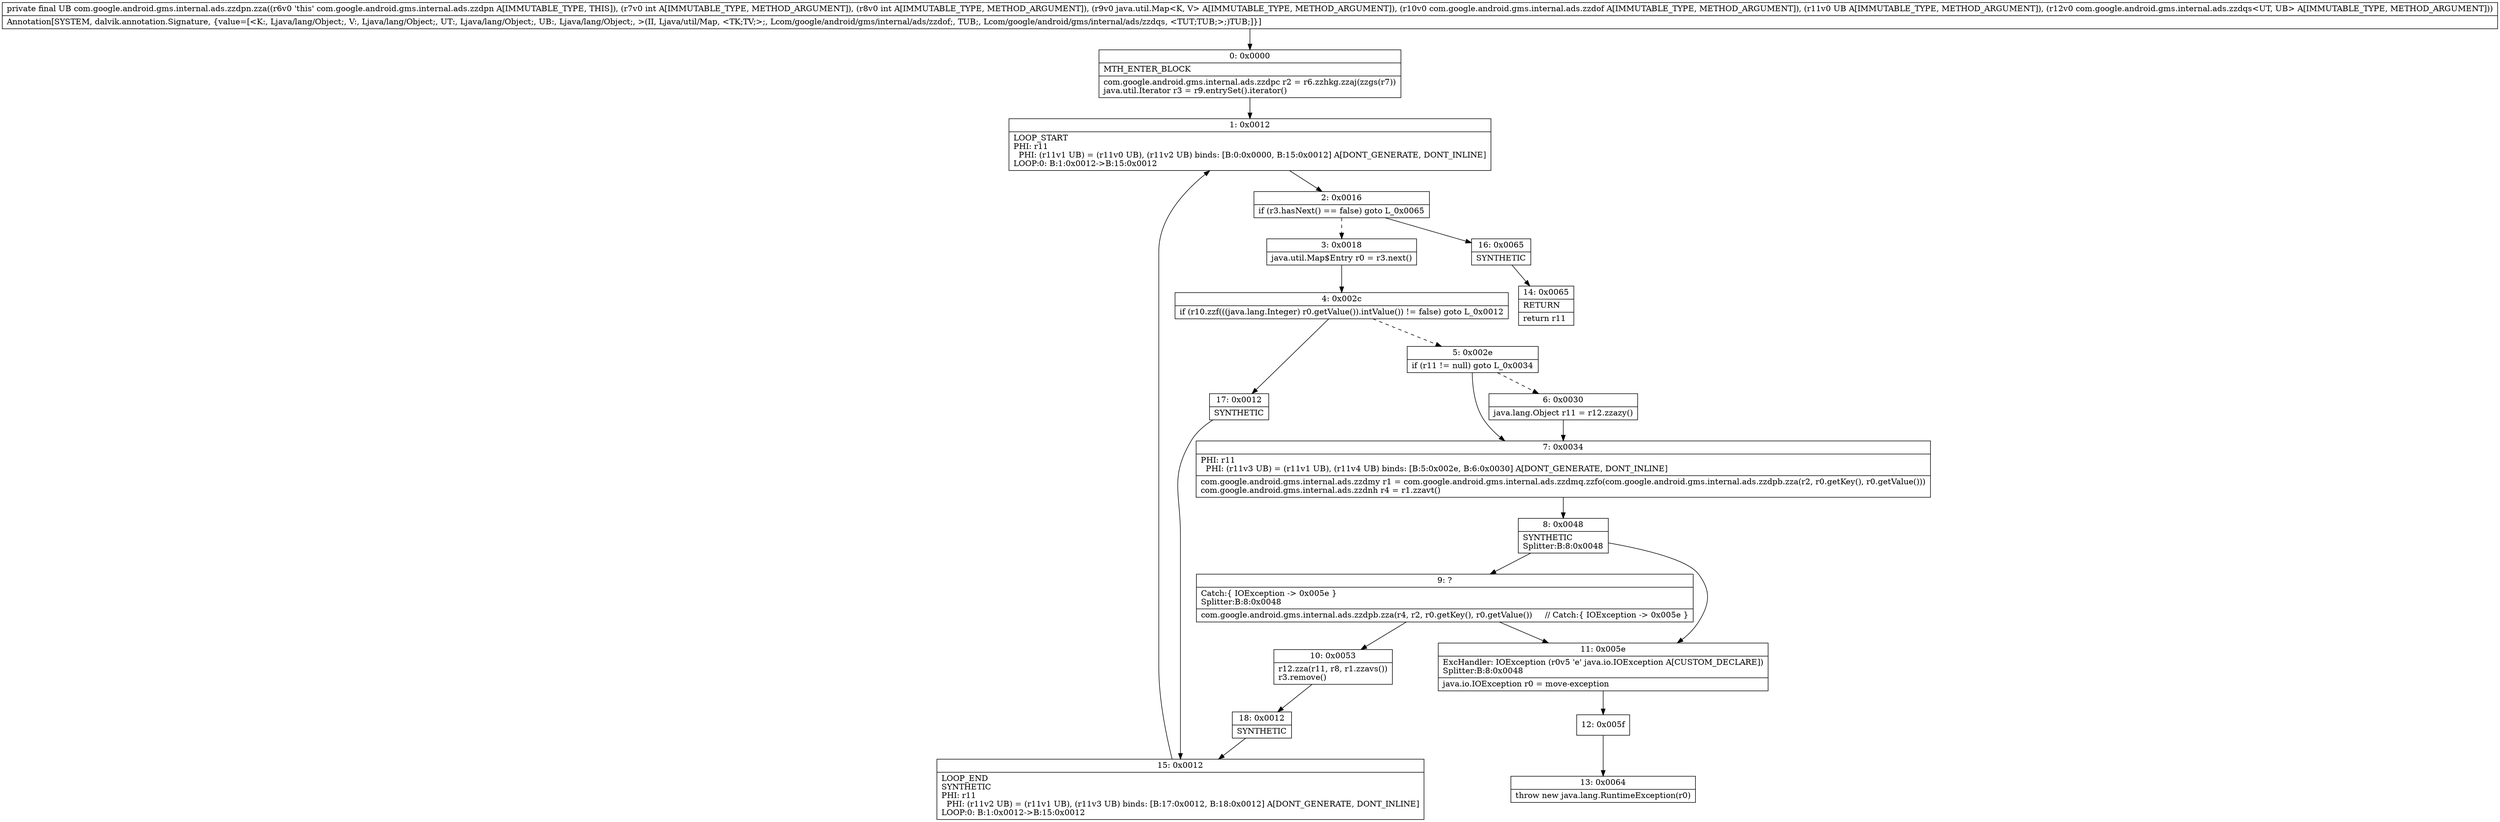 digraph "CFG forcom.google.android.gms.internal.ads.zzdpn.zza(IILjava\/util\/Map;Lcom\/google\/android\/gms\/internal\/ads\/zzdof;Ljava\/lang\/Object;Lcom\/google\/android\/gms\/internal\/ads\/zzdqs;)Ljava\/lang\/Object;" {
Node_0 [shape=record,label="{0\:\ 0x0000|MTH_ENTER_BLOCK\l|com.google.android.gms.internal.ads.zzdpc r2 = r6.zzhkg.zzaj(zzgs(r7))\ljava.util.Iterator r3 = r9.entrySet().iterator()\l}"];
Node_1 [shape=record,label="{1\:\ 0x0012|LOOP_START\lPHI: r11 \l  PHI: (r11v1 UB) = (r11v0 UB), (r11v2 UB) binds: [B:0:0x0000, B:15:0x0012] A[DONT_GENERATE, DONT_INLINE]\lLOOP:0: B:1:0x0012\-\>B:15:0x0012\l}"];
Node_2 [shape=record,label="{2\:\ 0x0016|if (r3.hasNext() == false) goto L_0x0065\l}"];
Node_3 [shape=record,label="{3\:\ 0x0018|java.util.Map$Entry r0 = r3.next()\l}"];
Node_4 [shape=record,label="{4\:\ 0x002c|if (r10.zzf(((java.lang.Integer) r0.getValue()).intValue()) != false) goto L_0x0012\l}"];
Node_5 [shape=record,label="{5\:\ 0x002e|if (r11 != null) goto L_0x0034\l}"];
Node_6 [shape=record,label="{6\:\ 0x0030|java.lang.Object r11 = r12.zzazy()\l}"];
Node_7 [shape=record,label="{7\:\ 0x0034|PHI: r11 \l  PHI: (r11v3 UB) = (r11v1 UB), (r11v4 UB) binds: [B:5:0x002e, B:6:0x0030] A[DONT_GENERATE, DONT_INLINE]\l|com.google.android.gms.internal.ads.zzdmy r1 = com.google.android.gms.internal.ads.zzdmq.zzfo(com.google.android.gms.internal.ads.zzdpb.zza(r2, r0.getKey(), r0.getValue()))\lcom.google.android.gms.internal.ads.zzdnh r4 = r1.zzavt()\l}"];
Node_8 [shape=record,label="{8\:\ 0x0048|SYNTHETIC\lSplitter:B:8:0x0048\l}"];
Node_9 [shape=record,label="{9\:\ ?|Catch:\{ IOException \-\> 0x005e \}\lSplitter:B:8:0x0048\l|com.google.android.gms.internal.ads.zzdpb.zza(r4, r2, r0.getKey(), r0.getValue())     \/\/ Catch:\{ IOException \-\> 0x005e \}\l}"];
Node_10 [shape=record,label="{10\:\ 0x0053|r12.zza(r11, r8, r1.zzavs())\lr3.remove()\l}"];
Node_11 [shape=record,label="{11\:\ 0x005e|ExcHandler: IOException (r0v5 'e' java.io.IOException A[CUSTOM_DECLARE])\lSplitter:B:8:0x0048\l|java.io.IOException r0 = move\-exception\l}"];
Node_12 [shape=record,label="{12\:\ 0x005f}"];
Node_13 [shape=record,label="{13\:\ 0x0064|throw new java.lang.RuntimeException(r0)\l}"];
Node_14 [shape=record,label="{14\:\ 0x0065|RETURN\l|return r11\l}"];
Node_15 [shape=record,label="{15\:\ 0x0012|LOOP_END\lSYNTHETIC\lPHI: r11 \l  PHI: (r11v2 UB) = (r11v1 UB), (r11v3 UB) binds: [B:17:0x0012, B:18:0x0012] A[DONT_GENERATE, DONT_INLINE]\lLOOP:0: B:1:0x0012\-\>B:15:0x0012\l}"];
Node_16 [shape=record,label="{16\:\ 0x0065|SYNTHETIC\l}"];
Node_17 [shape=record,label="{17\:\ 0x0012|SYNTHETIC\l}"];
Node_18 [shape=record,label="{18\:\ 0x0012|SYNTHETIC\l}"];
MethodNode[shape=record,label="{private final UB com.google.android.gms.internal.ads.zzdpn.zza((r6v0 'this' com.google.android.gms.internal.ads.zzdpn A[IMMUTABLE_TYPE, THIS]), (r7v0 int A[IMMUTABLE_TYPE, METHOD_ARGUMENT]), (r8v0 int A[IMMUTABLE_TYPE, METHOD_ARGUMENT]), (r9v0 java.util.Map\<K, V\> A[IMMUTABLE_TYPE, METHOD_ARGUMENT]), (r10v0 com.google.android.gms.internal.ads.zzdof A[IMMUTABLE_TYPE, METHOD_ARGUMENT]), (r11v0 UB A[IMMUTABLE_TYPE, METHOD_ARGUMENT]), (r12v0 com.google.android.gms.internal.ads.zzdqs\<UT, UB\> A[IMMUTABLE_TYPE, METHOD_ARGUMENT]))  | Annotation[SYSTEM, dalvik.annotation.Signature, \{value=[\<K:, Ljava\/lang\/Object;, V:, Ljava\/lang\/Object;, UT:, Ljava\/lang\/Object;, UB:, Ljava\/lang\/Object;, \>(II, Ljava\/util\/Map, \<TK;TV;\>;, Lcom\/google\/android\/gms\/internal\/ads\/zzdof;, TUB;, Lcom\/google\/android\/gms\/internal\/ads\/zzdqs, \<TUT;TUB;\>;)TUB;]\}]\l}"];
MethodNode -> Node_0;
Node_0 -> Node_1;
Node_1 -> Node_2;
Node_2 -> Node_3[style=dashed];
Node_2 -> Node_16;
Node_3 -> Node_4;
Node_4 -> Node_5[style=dashed];
Node_4 -> Node_17;
Node_5 -> Node_6[style=dashed];
Node_5 -> Node_7;
Node_6 -> Node_7;
Node_7 -> Node_8;
Node_8 -> Node_9;
Node_8 -> Node_11;
Node_9 -> Node_10;
Node_9 -> Node_11;
Node_10 -> Node_18;
Node_11 -> Node_12;
Node_12 -> Node_13;
Node_15 -> Node_1;
Node_16 -> Node_14;
Node_17 -> Node_15;
Node_18 -> Node_15;
}

